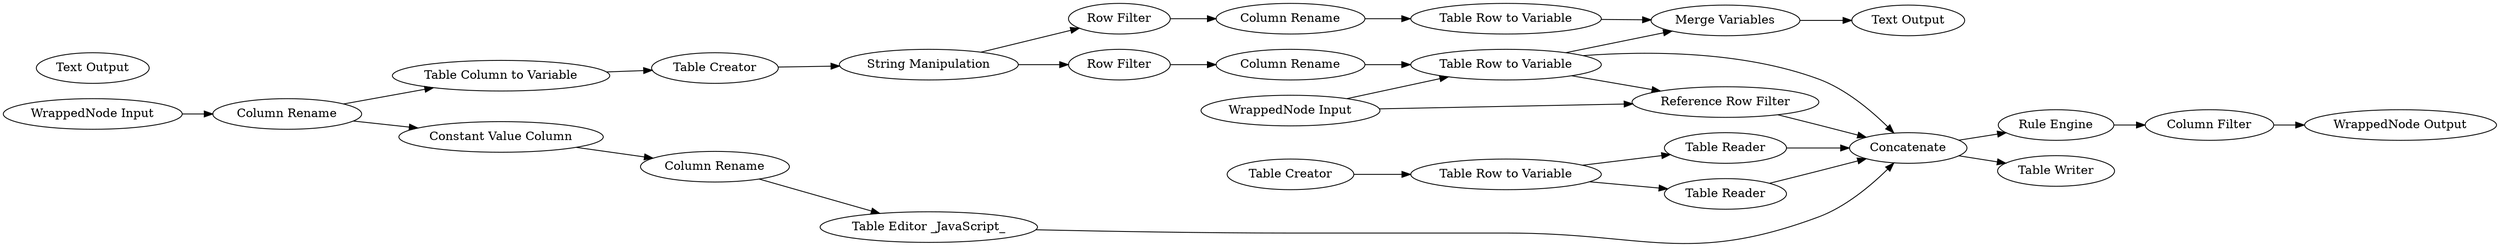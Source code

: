digraph {
	14 [label="Text Output"]
	59 [label="String Manipulation"]
	776 [label="Table Creator"]
	797 [label="Table Row to Variable"]
	798 [label="Row Filter"]
	799 [label="Merge Variables"]
	800 [label="Column Rename"]
	859 [label="Table Column to Variable"]
	860 [label="WrappedNode Input"]
	861 [label="Row Filter"]
	862 [label="Column Rename"]
	863 [label="Table Row to Variable"]
	872 [label="Table Editor _JavaScript_"]
	873 [label="Constant Value Column"]
	874 [label="WrappedNode Output"]
	875 [label="Column Rename"]
	877 [label="Column Rename"]
	888 [label="Column Rename"]
	890 [label="Column Filter"]
	891 [label="Text Output"]
	892 [label="Rule Engine"]
	882 [label="Table Writer"]
	884 [label="Table Reader"]
	885 [label="WrappedNode Input"]
	888 [label="WrappedNode Output"]
	889 [label="Table Reader"]
	1100 [label="Table Creator"]
	1101 [label="Table Row to Variable"]
	887 [label="Reference Row Filter"]
	888 [label=Concatenate]
	59 -> 798
	59 -> 861
	776 -> 59
	797 -> 799
	798 -> 800
	799 -> 14
	800 -> 797
	859 -> 776
	860 -> 877
	861 -> 862
	862 -> 863
	863 -> 799
	872 -> 888
	873 -> 875
	875 -> 872
	877 -> 873
	877 -> 859
	888 -> 892
	890 -> 874
	892 -> 890
	884 -> 888
	889 -> 888
	1100 -> 1101
	1101 -> 889
	1101 -> 884
	863 -> 888
	863 -> 887
	885 -> 887
	885 -> 863
	887 -> 888
	888 -> 882
	rankdir=LR
}
